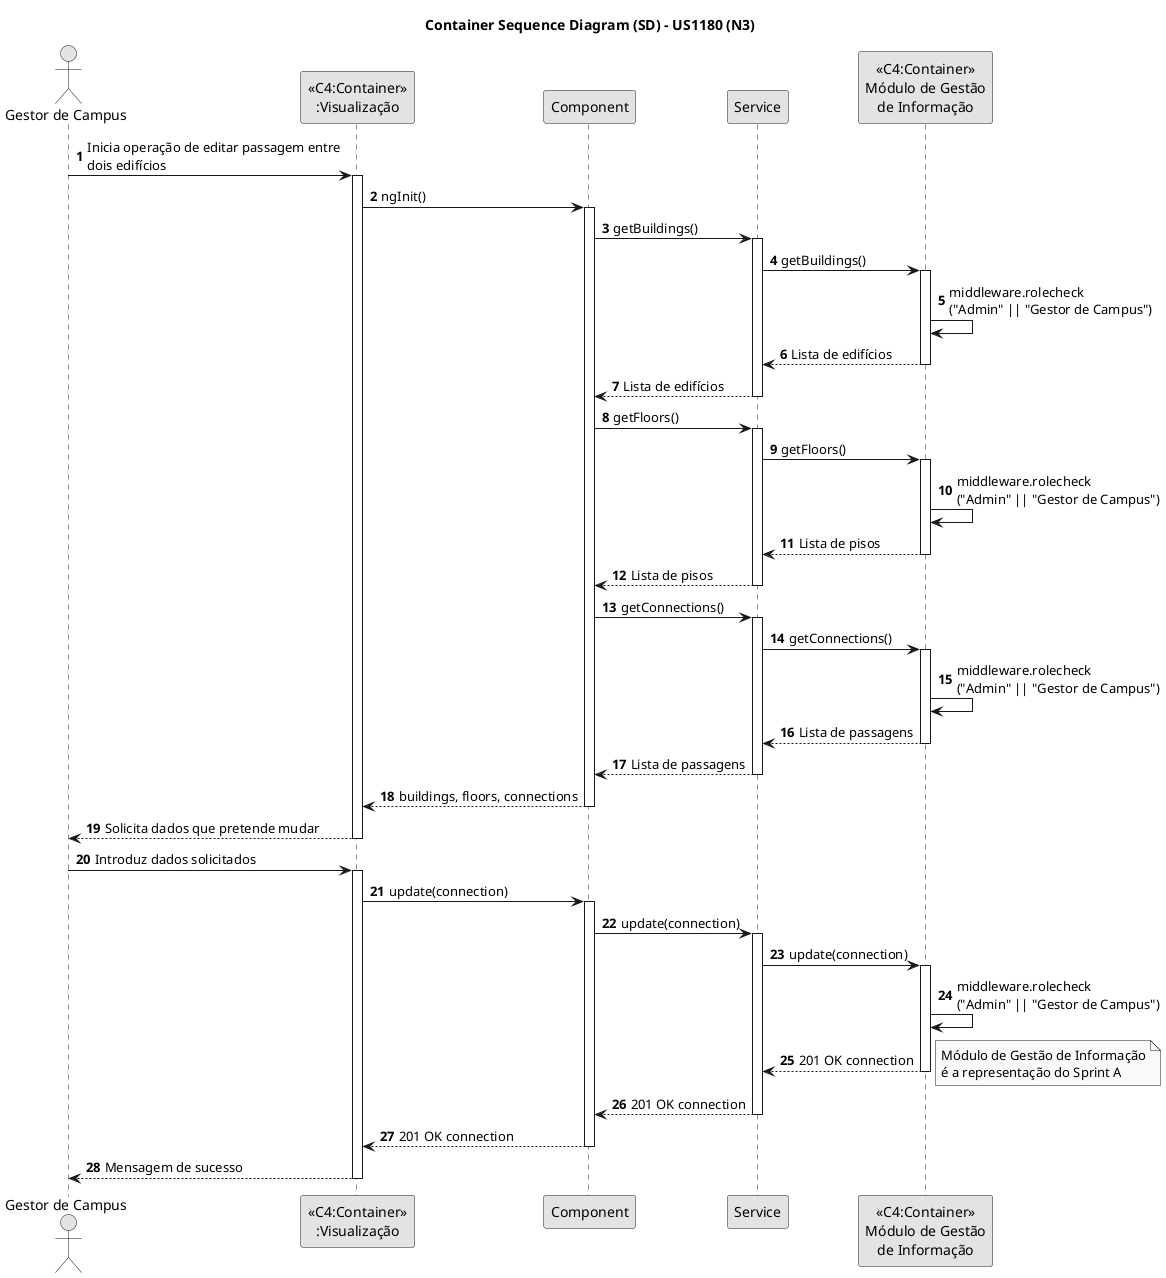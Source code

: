 @startuml
skinparam monochrome true
skinparam packageStyle rectangle
skinparam shadowing false

title Container Sequence Diagram (SD) - US1180 (N3)

autonumber

actor "Gestor de Campus"

"Gestor de Campus" -> "<<C4:Container>>\n:Visualização": Inicia operação de editar passagem entre\ndois edifícios
activate "<<C4:Container>>\n:Visualização"
"<<C4:Container>>\n:Visualização" -> Component: ngInit()
activate Component
Component -> Service: getBuildings()
activate Service
Service -> "<<C4:Container>>\nMódulo de Gestão\nde Informação" : getBuildings()
activate "<<C4:Container>>\nMódulo de Gestão\nde Informação"
"<<C4:Container>>\nMódulo de Gestão\nde Informação" -> "<<C4:Container>>\nMódulo de Gestão\nde Informação": middleware.rolecheck\n("Admin" || "Gestor de Campus")
"<<C4:Container>>\nMódulo de Gestão\nde Informação" --> Service : Lista de edifícios
deactivate "<<C4:Container>>\nMódulo de Gestão\nde Informação"
Service --> Component : Lista de edifícios
deactivate Service
Component -> Service : getFloors()
activate Service
Service -> "<<C4:Container>>\nMódulo de Gestão\nde Informação" : getFloors()
activate "<<C4:Container>>\nMódulo de Gestão\nde Informação"
"<<C4:Container>>\nMódulo de Gestão\nde Informação" -> "<<C4:Container>>\nMódulo de Gestão\nde Informação": middleware.rolecheck\n("Admin" || "Gestor de Campus")
"<<C4:Container>>\nMódulo de Gestão\nde Informação" --> Service : Lista de pisos
deactivate "<<C4:Container>>\nMódulo de Gestão\nde Informação"
Service --> Component : Lista de pisos
deactivate Service
Component -> Service : getConnections()
activate Service

Service -> "<<C4:Container>>\nMódulo de Gestão\nde Informação" : getConnections()
activate "<<C4:Container>>\nMódulo de Gestão\nde Informação"
"<<C4:Container>>\nMódulo de Gestão\nde Informação" -> "<<C4:Container>>\nMódulo de Gestão\nde Informação": middleware.rolecheck\n("Admin" || "Gestor de Campus")
"<<C4:Container>>\nMódulo de Gestão\nde Informação" --> Service: Lista de passagens
deactivate "<<C4:Container>>\nMódulo de Gestão\nde Informação"
Service --> Component: Lista de passagens
deactivate Service
Component --> "<<C4:Container>>\n:Visualização" : buildings, floors, connections
deactivate Component

"<<C4:Container>>\n:Visualização" --> "Gestor de Campus": Solicita dados que pretende mudar
deactivate "<<C4:Container>>\n:Visualização"

"Gestor de Campus" -> "<<C4:Container>>\n:Visualização": Introduz dados solicitados
activate "<<C4:Container>>\n:Visualização"
"<<C4:Container>>\n:Visualização" -> Component : update(connection)
activate Component
Component -> Service : update(connection)
activate Service
Service -> "<<C4:Container>>\nMódulo de Gestão\nde Informação" : update(connection)

activate "<<C4:Container>>\nMódulo de Gestão\nde Informação"
"<<C4:Container>>\nMódulo de Gestão\nde Informação" -> "<<C4:Container>>\nMódulo de Gestão\nde Informação": middleware.rolecheck\n("Admin" || "Gestor de Campus")
"<<C4:Container>>\nMódulo de Gestão\nde Informação" --> Service: 201 OK connection
note right: Módulo de Gestão de Informação\né a representação do Sprint A

deactivate "<<C4:Container>>\nMódulo de Gestão\nde Informação"
Service --> Component: 201 OK connection
deactivate Service
Component --> "<<C4:Container>>\n:Visualização" : 201 OK connection
deactivate Component
deactivate "<<C4:Container>>\nMódulo de Gestão\nde Informação"
"Gestor de Campus" <-- "<<C4:Container>>\n:Visualização": Mensagem de sucesso
deactivate "<<C4:Container>>\n:Visualização"

@enduml
